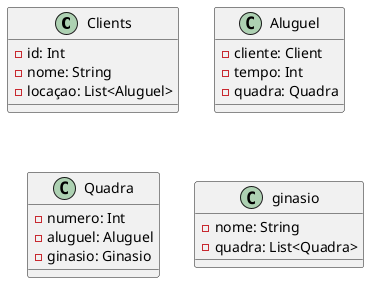 @startuml ginasio
class Clients {
  - id: Int
  - nome: String
  - locaçao: List<Aluguel>
}



class Aluguel {
  - cliente: Client
  - tempo: Int
  - quadra: Quadra
}

class Quadra {
  - numero: Int
  - aluguel: Aluguel
  - ginasio: Ginasio
}

class ginasio {
  - nome: String
  - quadra: List<Quadra>
}
@enduml
